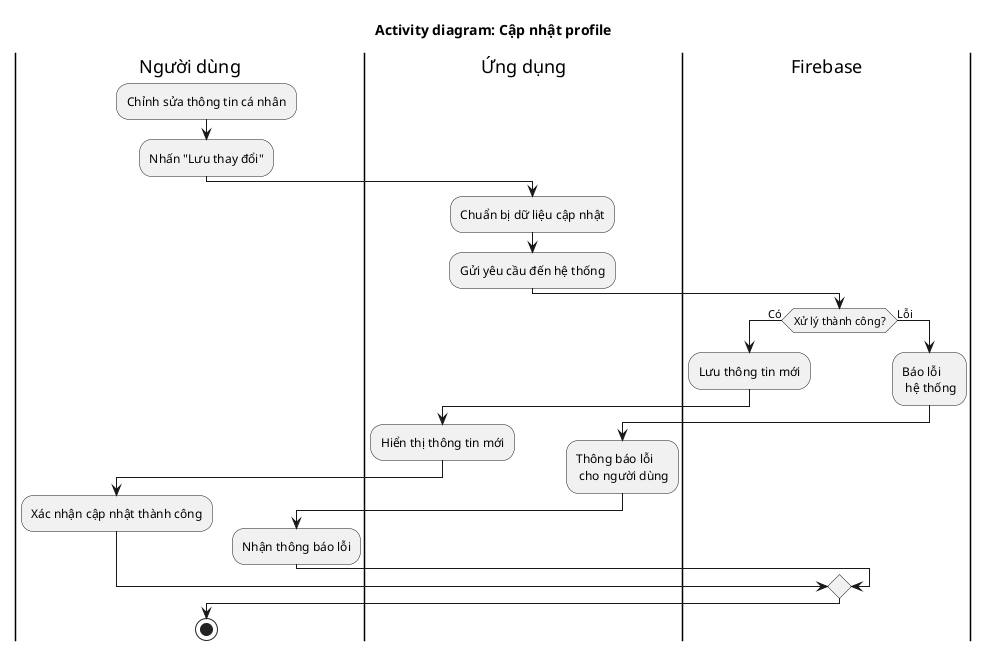@startuml
title Activity diagram: Cập nhật profile

|Người dùng|
:Chỉnh sửa thông tin cá nhân;
:Nhấn "Lưu thay đổi";

|Ứng dụng|
:Chuẩn bị dữ liệu cập nhật;
:Gửi yêu cầu đến hệ thống;

|Firebase|
if (Xử lý thành công?) then (Có)
  :Lưu thông tin mới;
  |Ứng dụng|
  :Hiển thị thông tin mới;
  |Người dùng|
  :Xác nhận cập nhật thành công;
else (Lỗi)
  |Firebase|
  :Báo lỗi \n hệ thống;
  |Ứng dụng|
  :Thông báo lỗi \n cho người dùng;
  |Người dùng|
  :Nhận thông báo lỗi;
endif

stop
@enduml